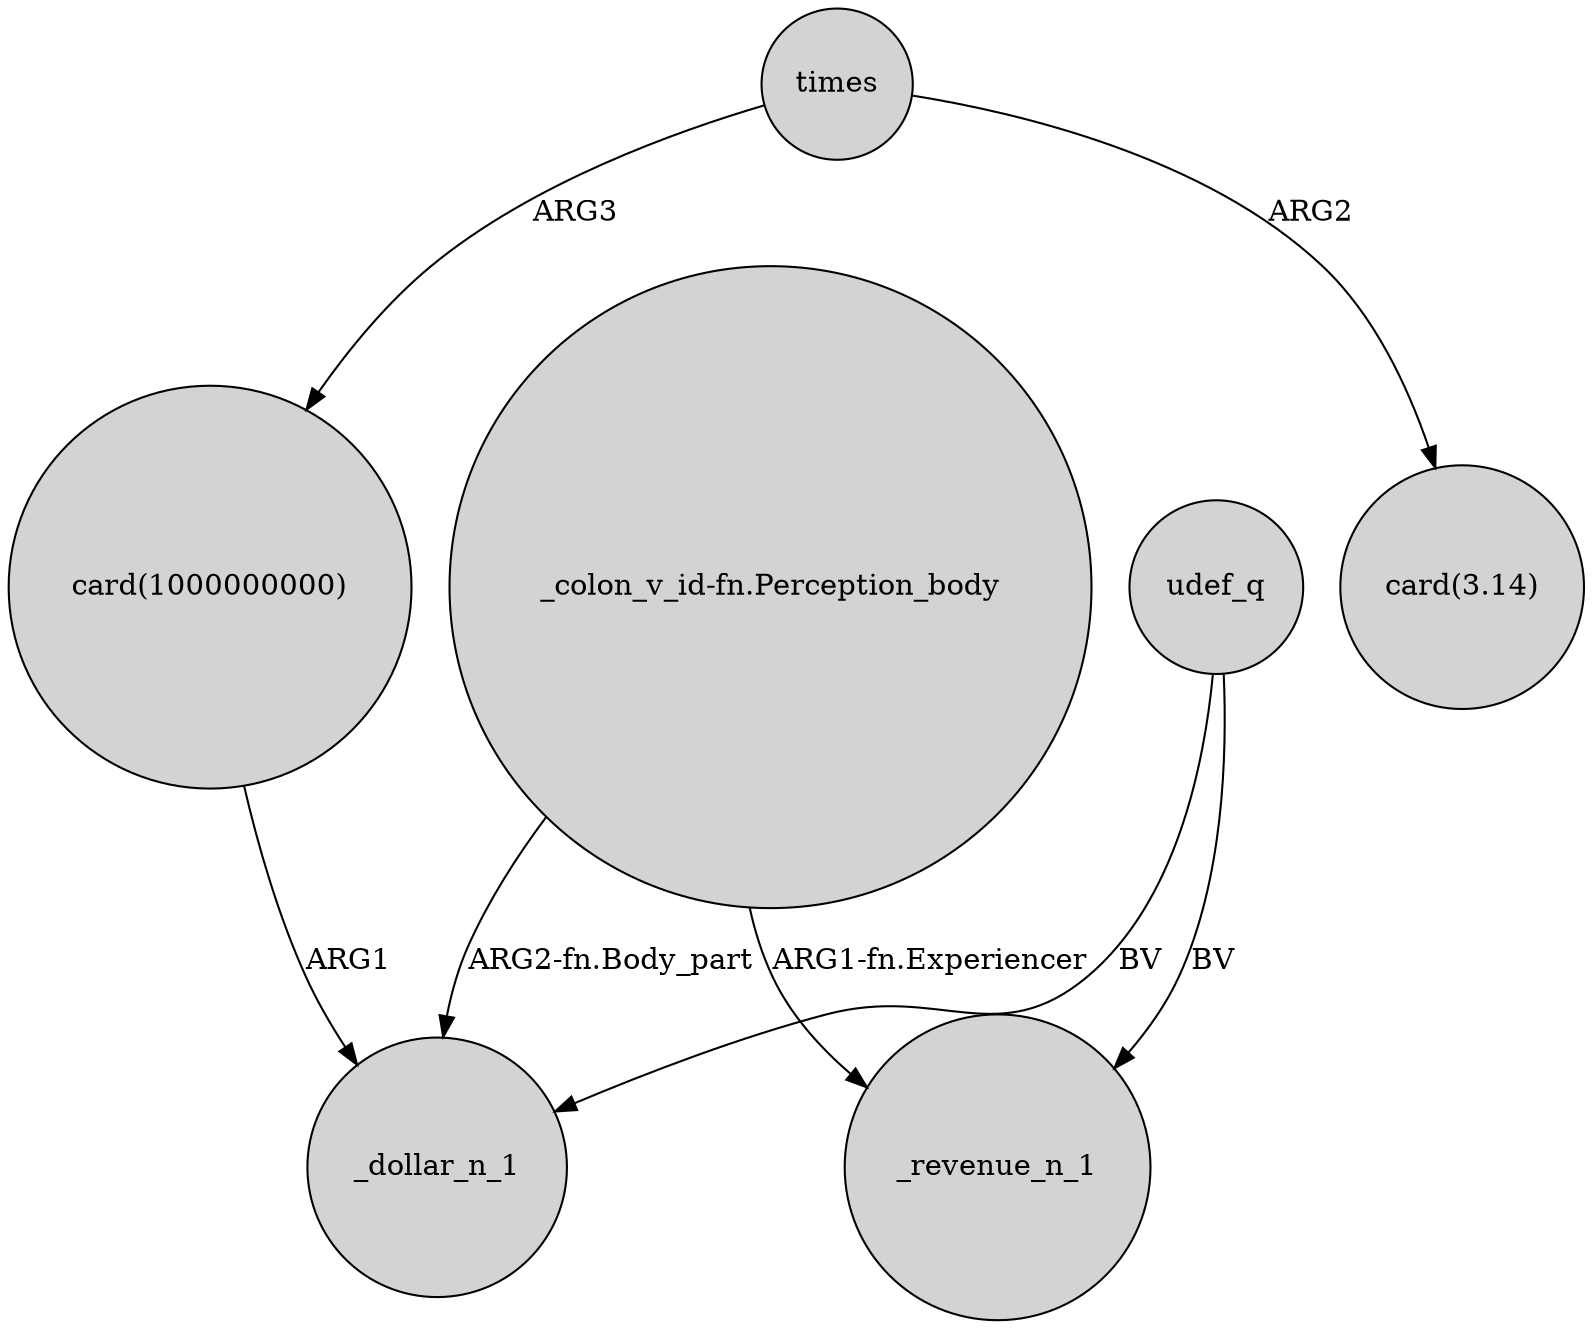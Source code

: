 digraph {
	node [shape=circle style=filled]
	"card(1000000000)" -> _dollar_n_1 [label=ARG1]
	times -> "card(1000000000)" [label=ARG3]
	times -> "card(3.14)" [label=ARG2]
	udef_q -> _dollar_n_1 [label=BV]
	udef_q -> _revenue_n_1 [label=BV]
	"_colon_v_id-fn.Perception_body" -> _revenue_n_1 [label="ARG1-fn.Experiencer"]
	"_colon_v_id-fn.Perception_body" -> _dollar_n_1 [label="ARG2-fn.Body_part"]
}
